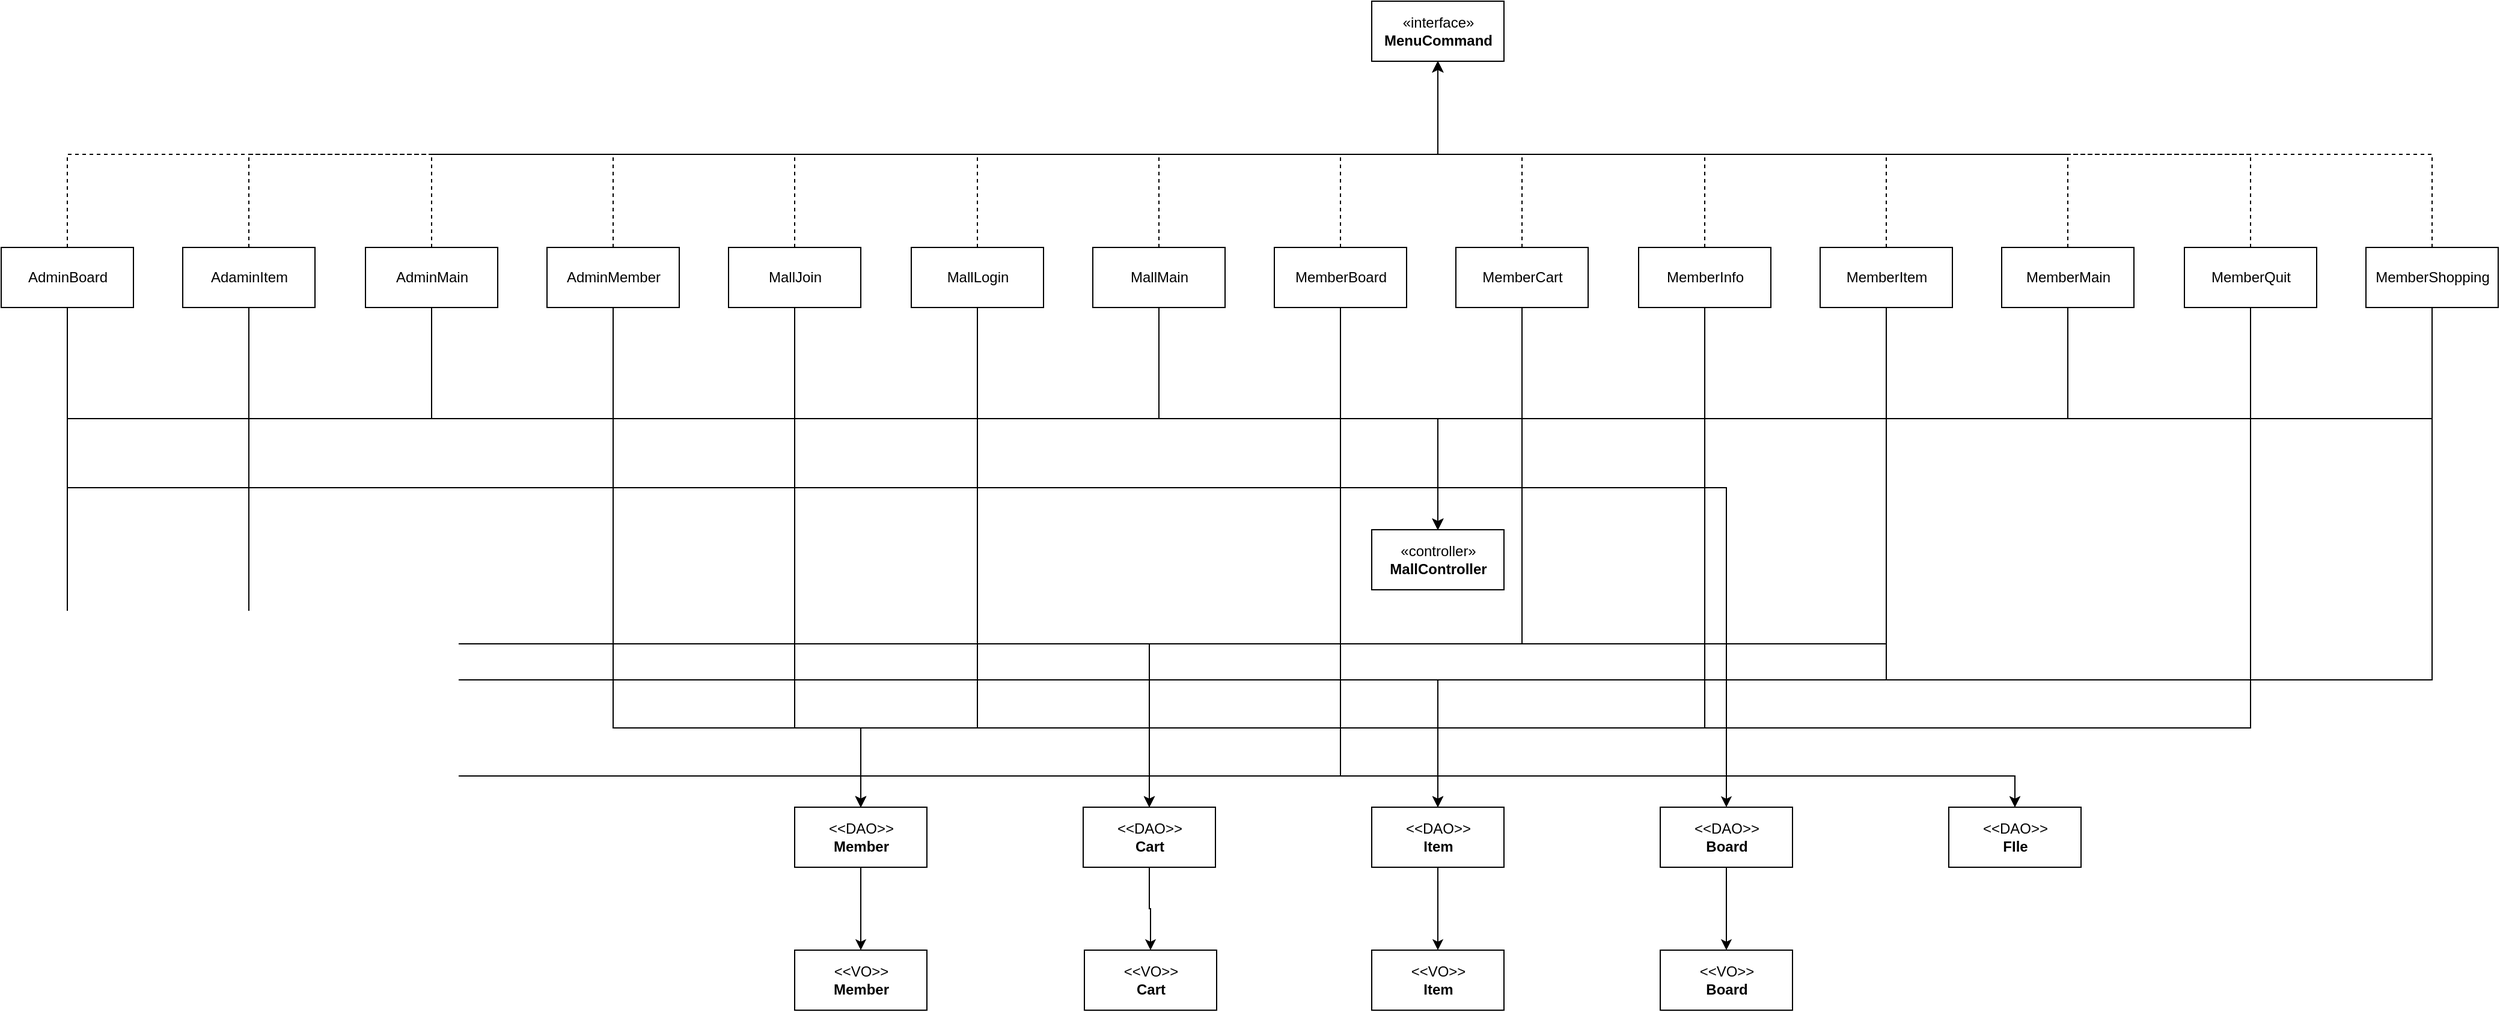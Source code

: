 <mxfile version="20.8.3" type="device"><diagram id="C5RBs43oDa-KdzZeNtuy" name="Page-1"><mxGraphModel dx="2049" dy="1126" grid="1" gridSize="10" guides="1" tooltips="1" connect="1" arrows="1" fold="1" page="1" pageScale="1" pageWidth="827" pageHeight="1169" math="0" shadow="0"><root><mxCell id="WIyWlLk6GJQsqaUBKTNV-0"/><mxCell id="WIyWlLk6GJQsqaUBKTNV-1" parent="WIyWlLk6GJQsqaUBKTNV-0"/><mxCell id="x0KFIXm1l7Kb10hC2Vwd-1" value="«interface»&lt;br&gt;&lt;b&gt;MenuCommand&lt;br&gt;&lt;/b&gt;" style="html=1;movable=1;resizable=1;rotatable=1;deletable=1;editable=1;connectable=1;" vertex="1" parent="WIyWlLk6GJQsqaUBKTNV-1"><mxGeometry x="1170" y="95" width="110" height="50" as="geometry"/></mxCell><mxCell id="x0KFIXm1l7Kb10hC2Vwd-58" style="edgeStyle=orthogonalEdgeStyle;rounded=0;orthogonalLoop=1;jettySize=auto;html=1;exitX=0.5;exitY=0;exitDx=0;exitDy=0;entryX=0.5;entryY=1;entryDx=0;entryDy=0;dashed=1;" edge="1" parent="WIyWlLk6GJQsqaUBKTNV-1" source="x0KFIXm1l7Kb10hC2Vwd-2" target="x0KFIXm1l7Kb10hC2Vwd-1"><mxGeometry relative="1" as="geometry"/></mxCell><mxCell id="x0KFIXm1l7Kb10hC2Vwd-82" style="edgeStyle=orthogonalEdgeStyle;rounded=0;orthogonalLoop=1;jettySize=auto;html=1;exitX=0.5;exitY=1;exitDx=0;exitDy=0;" edge="1" parent="WIyWlLk6GJQsqaUBKTNV-1" source="x0KFIXm1l7Kb10hC2Vwd-2" target="x0KFIXm1l7Kb10hC2Vwd-54"><mxGeometry relative="1" as="geometry"/></mxCell><mxCell id="x0KFIXm1l7Kb10hC2Vwd-102" style="edgeStyle=orthogonalEdgeStyle;rounded=0;orthogonalLoop=1;jettySize=auto;html=1;exitX=0.5;exitY=1;exitDx=0;exitDy=0;" edge="1" parent="WIyWlLk6GJQsqaUBKTNV-1" source="x0KFIXm1l7Kb10hC2Vwd-2" target="x0KFIXm1l7Kb10hC2Vwd-44"><mxGeometry relative="1" as="geometry"><Array as="points"><mxPoint x="236" y="630"/><mxPoint x="985" y="630"/></Array></mxGeometry></mxCell><mxCell id="x0KFIXm1l7Kb10hC2Vwd-103" style="edgeStyle=orthogonalEdgeStyle;rounded=0;orthogonalLoop=1;jettySize=auto;html=1;exitX=0.5;exitY=1;exitDx=0;exitDy=0;" edge="1" parent="WIyWlLk6GJQsqaUBKTNV-1" source="x0KFIXm1l7Kb10hC2Vwd-2" target="x0KFIXm1l7Kb10hC2Vwd-45"><mxGeometry relative="1" as="geometry"><Array as="points"><mxPoint x="236" y="660"/><mxPoint x="1225" y="660"/></Array></mxGeometry></mxCell><mxCell id="x0KFIXm1l7Kb10hC2Vwd-2" value="AdaminItem" style="html=1;" vertex="1" parent="WIyWlLk6GJQsqaUBKTNV-1"><mxGeometry x="181" y="300" width="110" height="50" as="geometry"/></mxCell><mxCell id="x0KFIXm1l7Kb10hC2Vwd-7" value="&amp;lt;&amp;lt;VO&amp;gt;&amp;gt;&lt;br&gt;&lt;b&gt;Member&lt;/b&gt;" style="html=1;" vertex="1" parent="WIyWlLk6GJQsqaUBKTNV-1"><mxGeometry x="690" y="885" width="110" height="50" as="geometry"/></mxCell><mxCell id="x0KFIXm1l7Kb10hC2Vwd-8" value="&amp;lt;&amp;lt;VO&amp;gt;&amp;gt;&lt;br&gt;&lt;b&gt;Cart&lt;/b&gt;" style="html=1;" vertex="1" parent="WIyWlLk6GJQsqaUBKTNV-1"><mxGeometry x="931" y="885" width="110" height="50" as="geometry"/></mxCell><mxCell id="x0KFIXm1l7Kb10hC2Vwd-9" value="&amp;lt;&amp;lt;VO&amp;gt;&amp;gt;&lt;br&gt;&lt;b&gt;Item&lt;/b&gt;" style="html=1;" vertex="1" parent="WIyWlLk6GJQsqaUBKTNV-1"><mxGeometry x="1170" y="885" width="110" height="50" as="geometry"/></mxCell><mxCell id="x0KFIXm1l7Kb10hC2Vwd-10" value="&amp;lt;&amp;lt;VO&amp;gt;&amp;gt;&lt;br&gt;&lt;b&gt;Board&lt;/b&gt;" style="html=1;" vertex="1" parent="WIyWlLk6GJQsqaUBKTNV-1"><mxGeometry x="1410" y="885" width="110" height="50" as="geometry"/></mxCell><mxCell id="x0KFIXm1l7Kb10hC2Vwd-72" style="edgeStyle=orthogonalEdgeStyle;rounded=0;orthogonalLoop=1;jettySize=auto;html=1;exitX=0.5;exitY=0;exitDx=0;exitDy=0;entryX=0.5;entryY=1;entryDx=0;entryDy=0;dashed=1;" edge="1" parent="WIyWlLk6GJQsqaUBKTNV-1" source="x0KFIXm1l7Kb10hC2Vwd-11" target="x0KFIXm1l7Kb10hC2Vwd-1"><mxGeometry relative="1" as="geometry"/></mxCell><mxCell id="x0KFIXm1l7Kb10hC2Vwd-83" style="edgeStyle=orthogonalEdgeStyle;rounded=0;orthogonalLoop=1;jettySize=auto;html=1;exitX=0.5;exitY=1;exitDx=0;exitDy=0;" edge="1" parent="WIyWlLk6GJQsqaUBKTNV-1" source="x0KFIXm1l7Kb10hC2Vwd-11" target="x0KFIXm1l7Kb10hC2Vwd-54"><mxGeometry relative="1" as="geometry"/></mxCell><mxCell id="x0KFIXm1l7Kb10hC2Vwd-11" value="AdminMain" style="html=1;" vertex="1" parent="WIyWlLk6GJQsqaUBKTNV-1"><mxGeometry x="333" y="300" width="110" height="50" as="geometry"/></mxCell><mxCell id="x0KFIXm1l7Kb10hC2Vwd-73" style="edgeStyle=orthogonalEdgeStyle;rounded=0;orthogonalLoop=1;jettySize=auto;html=1;exitX=0.5;exitY=0;exitDx=0;exitDy=0;dashed=1;" edge="1" parent="WIyWlLk6GJQsqaUBKTNV-1" source="x0KFIXm1l7Kb10hC2Vwd-18" target="x0KFIXm1l7Kb10hC2Vwd-1"><mxGeometry relative="1" as="geometry"/></mxCell><mxCell id="x0KFIXm1l7Kb10hC2Vwd-84" style="edgeStyle=orthogonalEdgeStyle;rounded=0;orthogonalLoop=1;jettySize=auto;html=1;exitX=0.5;exitY=1;exitDx=0;exitDy=0;" edge="1" parent="WIyWlLk6GJQsqaUBKTNV-1" source="x0KFIXm1l7Kb10hC2Vwd-18" target="x0KFIXm1l7Kb10hC2Vwd-54"><mxGeometry relative="1" as="geometry"/></mxCell><mxCell id="x0KFIXm1l7Kb10hC2Vwd-104" style="edgeStyle=orthogonalEdgeStyle;rounded=0;orthogonalLoop=1;jettySize=auto;html=1;exitX=0.5;exitY=1;exitDx=0;exitDy=0;" edge="1" parent="WIyWlLk6GJQsqaUBKTNV-1" source="x0KFIXm1l7Kb10hC2Vwd-18" target="x0KFIXm1l7Kb10hC2Vwd-43"><mxGeometry relative="1" as="geometry"><Array as="points"><mxPoint x="539" y="700"/><mxPoint x="745" y="700"/></Array></mxGeometry></mxCell><mxCell id="x0KFIXm1l7Kb10hC2Vwd-18" value="AdminMember" style="html=1;" vertex="1" parent="WIyWlLk6GJQsqaUBKTNV-1"><mxGeometry x="484" y="300" width="110" height="50" as="geometry"/></mxCell><mxCell id="x0KFIXm1l7Kb10hC2Vwd-65" style="edgeStyle=orthogonalEdgeStyle;rounded=0;orthogonalLoop=1;jettySize=auto;html=1;exitX=0.5;exitY=0;exitDx=0;exitDy=0;dashed=1;" edge="1" parent="WIyWlLk6GJQsqaUBKTNV-1" source="x0KFIXm1l7Kb10hC2Vwd-19" target="x0KFIXm1l7Kb10hC2Vwd-1"><mxGeometry relative="1" as="geometry"/></mxCell><mxCell id="x0KFIXm1l7Kb10hC2Vwd-86" style="edgeStyle=orthogonalEdgeStyle;rounded=0;orthogonalLoop=1;jettySize=auto;html=1;exitX=0.5;exitY=1;exitDx=0;exitDy=0;" edge="1" parent="WIyWlLk6GJQsqaUBKTNV-1" source="x0KFIXm1l7Kb10hC2Vwd-19" target="x0KFIXm1l7Kb10hC2Vwd-54"><mxGeometry relative="1" as="geometry"/></mxCell><mxCell id="x0KFIXm1l7Kb10hC2Vwd-105" style="edgeStyle=orthogonalEdgeStyle;rounded=0;orthogonalLoop=1;jettySize=auto;html=1;exitX=0.5;exitY=1;exitDx=0;exitDy=0;" edge="1" parent="WIyWlLk6GJQsqaUBKTNV-1" source="x0KFIXm1l7Kb10hC2Vwd-19" target="x0KFIXm1l7Kb10hC2Vwd-43"><mxGeometry relative="1" as="geometry"><Array as="points"><mxPoint x="842" y="700"/><mxPoint x="745" y="700"/></Array></mxGeometry></mxCell><mxCell id="x0KFIXm1l7Kb10hC2Vwd-19" value="MallLogin" style="html=1;" vertex="1" parent="WIyWlLk6GJQsqaUBKTNV-1"><mxGeometry x="787" y="300" width="110" height="50" as="geometry"/></mxCell><mxCell id="x0KFIXm1l7Kb10hC2Vwd-56" style="edgeStyle=orthogonalEdgeStyle;rounded=0;orthogonalLoop=1;jettySize=auto;html=1;exitX=0.5;exitY=0;exitDx=0;exitDy=0;entryX=0.5;entryY=1;entryDx=0;entryDy=0;dashed=1;" edge="1" parent="WIyWlLk6GJQsqaUBKTNV-1" source="x0KFIXm1l7Kb10hC2Vwd-27" target="x0KFIXm1l7Kb10hC2Vwd-1"><mxGeometry relative="1" as="geometry"/></mxCell><mxCell id="x0KFIXm1l7Kb10hC2Vwd-81" style="edgeStyle=orthogonalEdgeStyle;rounded=0;orthogonalLoop=1;jettySize=auto;html=1;exitX=0.5;exitY=1;exitDx=0;exitDy=0;entryX=0.5;entryY=0;entryDx=0;entryDy=0;" edge="1" parent="WIyWlLk6GJQsqaUBKTNV-1" source="x0KFIXm1l7Kb10hC2Vwd-27" target="x0KFIXm1l7Kb10hC2Vwd-54"><mxGeometry relative="1" as="geometry"/></mxCell><mxCell id="x0KFIXm1l7Kb10hC2Vwd-100" style="edgeStyle=orthogonalEdgeStyle;rounded=0;orthogonalLoop=1;jettySize=auto;html=1;exitX=0.5;exitY=1;exitDx=0;exitDy=0;" edge="1" parent="WIyWlLk6GJQsqaUBKTNV-1" source="x0KFIXm1l7Kb10hC2Vwd-27" target="x0KFIXm1l7Kb10hC2Vwd-46"><mxGeometry relative="1" as="geometry"><Array as="points"><mxPoint x="85" y="500"/><mxPoint x="1465" y="500"/></Array></mxGeometry></mxCell><mxCell id="x0KFIXm1l7Kb10hC2Vwd-101" style="edgeStyle=orthogonalEdgeStyle;rounded=0;orthogonalLoop=1;jettySize=auto;html=1;exitX=0.5;exitY=1;exitDx=0;exitDy=0;" edge="1" parent="WIyWlLk6GJQsqaUBKTNV-1" source="x0KFIXm1l7Kb10hC2Vwd-27" target="x0KFIXm1l7Kb10hC2Vwd-47"><mxGeometry relative="1" as="geometry"><Array as="points"><mxPoint x="85" y="740"/><mxPoint x="1705" y="740"/></Array></mxGeometry></mxCell><mxCell id="x0KFIXm1l7Kb10hC2Vwd-27" value="AdminBoard" style="html=1;" vertex="1" parent="WIyWlLk6GJQsqaUBKTNV-1"><mxGeometry x="30" y="300" width="110" height="50" as="geometry"/></mxCell><mxCell id="x0KFIXm1l7Kb10hC2Vwd-63" style="edgeStyle=orthogonalEdgeStyle;rounded=0;orthogonalLoop=1;jettySize=auto;html=1;exitX=0.5;exitY=0;exitDx=0;exitDy=0;entryX=0.5;entryY=1;entryDx=0;entryDy=0;dashed=1;" edge="1" parent="WIyWlLk6GJQsqaUBKTNV-1" source="x0KFIXm1l7Kb10hC2Vwd-34" target="x0KFIXm1l7Kb10hC2Vwd-1"><mxGeometry relative="1" as="geometry"/></mxCell><mxCell id="x0KFIXm1l7Kb10hC2Vwd-85" style="edgeStyle=orthogonalEdgeStyle;rounded=0;orthogonalLoop=1;jettySize=auto;html=1;exitX=0.5;exitY=1;exitDx=0;exitDy=0;" edge="1" parent="WIyWlLk6GJQsqaUBKTNV-1" source="x0KFIXm1l7Kb10hC2Vwd-34" target="x0KFIXm1l7Kb10hC2Vwd-54"><mxGeometry relative="1" as="geometry"/></mxCell><mxCell id="x0KFIXm1l7Kb10hC2Vwd-106" style="edgeStyle=orthogonalEdgeStyle;rounded=0;orthogonalLoop=1;jettySize=auto;html=1;exitX=0.5;exitY=1;exitDx=0;exitDy=0;" edge="1" parent="WIyWlLk6GJQsqaUBKTNV-1" source="x0KFIXm1l7Kb10hC2Vwd-34" target="x0KFIXm1l7Kb10hC2Vwd-43"><mxGeometry relative="1" as="geometry"><Array as="points"><mxPoint x="690" y="700"/><mxPoint x="745" y="700"/></Array></mxGeometry></mxCell><mxCell id="x0KFIXm1l7Kb10hC2Vwd-34" value="MallJoin" style="html=1;" vertex="1" parent="WIyWlLk6GJQsqaUBKTNV-1"><mxGeometry x="635" y="300" width="110" height="50" as="geometry"/></mxCell><mxCell id="x0KFIXm1l7Kb10hC2Vwd-67" style="edgeStyle=orthogonalEdgeStyle;rounded=0;orthogonalLoop=1;jettySize=auto;html=1;exitX=0.5;exitY=0;exitDx=0;exitDy=0;dashed=1;" edge="1" parent="WIyWlLk6GJQsqaUBKTNV-1" source="x0KFIXm1l7Kb10hC2Vwd-35" target="x0KFIXm1l7Kb10hC2Vwd-1"><mxGeometry relative="1" as="geometry"/></mxCell><mxCell id="x0KFIXm1l7Kb10hC2Vwd-87" style="edgeStyle=orthogonalEdgeStyle;rounded=0;orthogonalLoop=1;jettySize=auto;html=1;exitX=0.5;exitY=1;exitDx=0;exitDy=0;" edge="1" parent="WIyWlLk6GJQsqaUBKTNV-1" source="x0KFIXm1l7Kb10hC2Vwd-35" target="x0KFIXm1l7Kb10hC2Vwd-54"><mxGeometry relative="1" as="geometry"/></mxCell><mxCell id="x0KFIXm1l7Kb10hC2Vwd-35" value="MallMain" style="html=1;" vertex="1" parent="WIyWlLk6GJQsqaUBKTNV-1"><mxGeometry x="938" y="300" width="110" height="50" as="geometry"/></mxCell><mxCell id="x0KFIXm1l7Kb10hC2Vwd-74" style="edgeStyle=orthogonalEdgeStyle;rounded=0;orthogonalLoop=1;jettySize=auto;html=1;exitX=0.5;exitY=0;exitDx=0;exitDy=0;dashed=1;" edge="1" parent="WIyWlLk6GJQsqaUBKTNV-1" source="x0KFIXm1l7Kb10hC2Vwd-36" target="x0KFIXm1l7Kb10hC2Vwd-1"><mxGeometry relative="1" as="geometry"/></mxCell><mxCell id="x0KFIXm1l7Kb10hC2Vwd-88" style="edgeStyle=orthogonalEdgeStyle;rounded=0;orthogonalLoop=1;jettySize=auto;html=1;exitX=0.5;exitY=1;exitDx=0;exitDy=0;" edge="1" parent="WIyWlLk6GJQsqaUBKTNV-1" source="x0KFIXm1l7Kb10hC2Vwd-36" target="x0KFIXm1l7Kb10hC2Vwd-54"><mxGeometry relative="1" as="geometry"/></mxCell><mxCell id="x0KFIXm1l7Kb10hC2Vwd-107" style="edgeStyle=orthogonalEdgeStyle;rounded=0;orthogonalLoop=1;jettySize=auto;html=1;exitX=0.5;exitY=1;exitDx=0;exitDy=0;" edge="1" parent="WIyWlLk6GJQsqaUBKTNV-1" source="x0KFIXm1l7Kb10hC2Vwd-36" target="x0KFIXm1l7Kb10hC2Vwd-47"><mxGeometry relative="1" as="geometry"><Array as="points"><mxPoint x="1144" y="740"/><mxPoint x="1705" y="740"/></Array></mxGeometry></mxCell><mxCell id="x0KFIXm1l7Kb10hC2Vwd-108" style="edgeStyle=orthogonalEdgeStyle;rounded=0;orthogonalLoop=1;jettySize=auto;html=1;exitX=0.5;exitY=1;exitDx=0;exitDy=0;entryX=0.5;entryY=0;entryDx=0;entryDy=0;" edge="1" parent="WIyWlLk6GJQsqaUBKTNV-1" source="x0KFIXm1l7Kb10hC2Vwd-36" target="x0KFIXm1l7Kb10hC2Vwd-43"><mxGeometry relative="1" as="geometry"><Array as="points"><mxPoint x="1144" y="700"/><mxPoint x="745" y="700"/></Array></mxGeometry></mxCell><mxCell id="x0KFIXm1l7Kb10hC2Vwd-36" value="MemberBoard" style="html=1;" vertex="1" parent="WIyWlLk6GJQsqaUBKTNV-1"><mxGeometry x="1089" y="300" width="110" height="50" as="geometry"/></mxCell><mxCell id="x0KFIXm1l7Kb10hC2Vwd-76" style="edgeStyle=orthogonalEdgeStyle;rounded=0;orthogonalLoop=1;jettySize=auto;html=1;exitX=0.5;exitY=0;exitDx=0;exitDy=0;entryX=0.5;entryY=1;entryDx=0;entryDy=0;dashed=1;" edge="1" parent="WIyWlLk6GJQsqaUBKTNV-1" source="x0KFIXm1l7Kb10hC2Vwd-37" target="x0KFIXm1l7Kb10hC2Vwd-1"><mxGeometry relative="1" as="geometry"/></mxCell><mxCell id="x0KFIXm1l7Kb10hC2Vwd-90" style="edgeStyle=orthogonalEdgeStyle;rounded=0;orthogonalLoop=1;jettySize=auto;html=1;exitX=0.5;exitY=1;exitDx=0;exitDy=0;" edge="1" parent="WIyWlLk6GJQsqaUBKTNV-1" source="x0KFIXm1l7Kb10hC2Vwd-37" target="x0KFIXm1l7Kb10hC2Vwd-54"><mxGeometry relative="1" as="geometry"/></mxCell><mxCell id="x0KFIXm1l7Kb10hC2Vwd-110" style="edgeStyle=orthogonalEdgeStyle;rounded=0;orthogonalLoop=1;jettySize=auto;html=1;exitX=0.5;exitY=1;exitDx=0;exitDy=0;entryX=0.5;entryY=0;entryDx=0;entryDy=0;" edge="1" parent="WIyWlLk6GJQsqaUBKTNV-1" source="x0KFIXm1l7Kb10hC2Vwd-37" target="x0KFIXm1l7Kb10hC2Vwd-43"><mxGeometry relative="1" as="geometry"><Array as="points"><mxPoint x="1447" y="700"/><mxPoint x="745" y="700"/></Array></mxGeometry></mxCell><mxCell id="x0KFIXm1l7Kb10hC2Vwd-37" value="MemberInfo" style="html=1;" vertex="1" parent="WIyWlLk6GJQsqaUBKTNV-1"><mxGeometry x="1392" y="300" width="110" height="50" as="geometry"/></mxCell><mxCell id="x0KFIXm1l7Kb10hC2Vwd-75" style="edgeStyle=orthogonalEdgeStyle;rounded=0;orthogonalLoop=1;jettySize=auto;html=1;exitX=0.5;exitY=0;exitDx=0;exitDy=0;dashed=1;" edge="1" parent="WIyWlLk6GJQsqaUBKTNV-1" source="x0KFIXm1l7Kb10hC2Vwd-38" target="x0KFIXm1l7Kb10hC2Vwd-1"><mxGeometry relative="1" as="geometry"/></mxCell><mxCell id="x0KFIXm1l7Kb10hC2Vwd-89" style="edgeStyle=orthogonalEdgeStyle;rounded=0;orthogonalLoop=1;jettySize=auto;html=1;exitX=0.5;exitY=1;exitDx=0;exitDy=0;" edge="1" parent="WIyWlLk6GJQsqaUBKTNV-1" source="x0KFIXm1l7Kb10hC2Vwd-38" target="x0KFIXm1l7Kb10hC2Vwd-54"><mxGeometry relative="1" as="geometry"/></mxCell><mxCell id="x0KFIXm1l7Kb10hC2Vwd-109" style="edgeStyle=orthogonalEdgeStyle;rounded=0;orthogonalLoop=1;jettySize=auto;html=1;exitX=0.5;exitY=1;exitDx=0;exitDy=0;" edge="1" parent="WIyWlLk6GJQsqaUBKTNV-1" source="x0KFIXm1l7Kb10hC2Vwd-38" target="x0KFIXm1l7Kb10hC2Vwd-44"><mxGeometry relative="1" as="geometry"><Array as="points"><mxPoint x="1295" y="630"/><mxPoint x="985" y="630"/></Array></mxGeometry></mxCell><mxCell id="x0KFIXm1l7Kb10hC2Vwd-38" value="MemberCart" style="html=1;" vertex="1" parent="WIyWlLk6GJQsqaUBKTNV-1"><mxGeometry x="1240" y="300" width="110" height="50" as="geometry"/></mxCell><mxCell id="x0KFIXm1l7Kb10hC2Vwd-77" style="edgeStyle=orthogonalEdgeStyle;rounded=0;orthogonalLoop=1;jettySize=auto;html=1;exitX=0.5;exitY=0;exitDx=0;exitDy=0;dashed=1;" edge="1" parent="WIyWlLk6GJQsqaUBKTNV-1" source="x0KFIXm1l7Kb10hC2Vwd-39" target="x0KFIXm1l7Kb10hC2Vwd-1"><mxGeometry relative="1" as="geometry"/></mxCell><mxCell id="x0KFIXm1l7Kb10hC2Vwd-91" style="edgeStyle=orthogonalEdgeStyle;rounded=0;orthogonalLoop=1;jettySize=auto;html=1;exitX=0.5;exitY=1;exitDx=0;exitDy=0;" edge="1" parent="WIyWlLk6GJQsqaUBKTNV-1" source="x0KFIXm1l7Kb10hC2Vwd-39" target="x0KFIXm1l7Kb10hC2Vwd-54"><mxGeometry relative="1" as="geometry"/></mxCell><mxCell id="x0KFIXm1l7Kb10hC2Vwd-112" style="edgeStyle=orthogonalEdgeStyle;rounded=0;orthogonalLoop=1;jettySize=auto;html=1;exitX=0.5;exitY=1;exitDx=0;exitDy=0;entryX=0.5;entryY=0;entryDx=0;entryDy=0;" edge="1" parent="WIyWlLk6GJQsqaUBKTNV-1" source="x0KFIXm1l7Kb10hC2Vwd-39" target="x0KFIXm1l7Kb10hC2Vwd-44"><mxGeometry relative="1" as="geometry"><Array as="points"><mxPoint x="1598" y="630"/><mxPoint x="985" y="630"/></Array></mxGeometry></mxCell><mxCell id="x0KFIXm1l7Kb10hC2Vwd-113" style="edgeStyle=orthogonalEdgeStyle;rounded=0;orthogonalLoop=1;jettySize=auto;html=1;exitX=0.5;exitY=1;exitDx=0;exitDy=0;entryX=0.5;entryY=0;entryDx=0;entryDy=0;" edge="1" parent="WIyWlLk6GJQsqaUBKTNV-1" source="x0KFIXm1l7Kb10hC2Vwd-39" target="x0KFIXm1l7Kb10hC2Vwd-45"><mxGeometry relative="1" as="geometry"><Array as="points"><mxPoint x="1598" y="660"/><mxPoint x="1225" y="660"/></Array></mxGeometry></mxCell><mxCell id="x0KFIXm1l7Kb10hC2Vwd-39" value="MemberItem" style="html=1;" vertex="1" parent="WIyWlLk6GJQsqaUBKTNV-1"><mxGeometry x="1543" y="300" width="110" height="50" as="geometry"/></mxCell><mxCell id="x0KFIXm1l7Kb10hC2Vwd-78" style="edgeStyle=orthogonalEdgeStyle;rounded=0;orthogonalLoop=1;jettySize=auto;html=1;exitX=0.5;exitY=0;exitDx=0;exitDy=0;dashed=1;" edge="1" parent="WIyWlLk6GJQsqaUBKTNV-1" source="x0KFIXm1l7Kb10hC2Vwd-40" target="x0KFIXm1l7Kb10hC2Vwd-1"><mxGeometry relative="1" as="geometry"/></mxCell><mxCell id="x0KFIXm1l7Kb10hC2Vwd-92" style="edgeStyle=orthogonalEdgeStyle;rounded=0;orthogonalLoop=1;jettySize=auto;html=1;exitX=0.5;exitY=1;exitDx=0;exitDy=0;" edge="1" parent="WIyWlLk6GJQsqaUBKTNV-1" source="x0KFIXm1l7Kb10hC2Vwd-40" target="x0KFIXm1l7Kb10hC2Vwd-54"><mxGeometry relative="1" as="geometry"/></mxCell><mxCell id="x0KFIXm1l7Kb10hC2Vwd-40" value="MemberMain" style="html=1;" vertex="1" parent="WIyWlLk6GJQsqaUBKTNV-1"><mxGeometry x="1694" y="300" width="110" height="50" as="geometry"/></mxCell><mxCell id="x0KFIXm1l7Kb10hC2Vwd-79" style="edgeStyle=orthogonalEdgeStyle;rounded=0;orthogonalLoop=1;jettySize=auto;html=1;exitX=0.5;exitY=0;exitDx=0;exitDy=0;dashed=1;" edge="1" parent="WIyWlLk6GJQsqaUBKTNV-1" source="x0KFIXm1l7Kb10hC2Vwd-41" target="x0KFIXm1l7Kb10hC2Vwd-1"><mxGeometry relative="1" as="geometry"/></mxCell><mxCell id="x0KFIXm1l7Kb10hC2Vwd-93" style="edgeStyle=orthogonalEdgeStyle;rounded=0;orthogonalLoop=1;jettySize=auto;html=1;exitX=0.5;exitY=1;exitDx=0;exitDy=0;" edge="1" parent="WIyWlLk6GJQsqaUBKTNV-1" source="x0KFIXm1l7Kb10hC2Vwd-41" target="x0KFIXm1l7Kb10hC2Vwd-54"><mxGeometry relative="1" as="geometry"/></mxCell><mxCell id="x0KFIXm1l7Kb10hC2Vwd-114" style="edgeStyle=orthogonalEdgeStyle;rounded=0;orthogonalLoop=1;jettySize=auto;html=1;exitX=0.5;exitY=1;exitDx=0;exitDy=0;" edge="1" parent="WIyWlLk6GJQsqaUBKTNV-1" source="x0KFIXm1l7Kb10hC2Vwd-41" target="x0KFIXm1l7Kb10hC2Vwd-43"><mxGeometry relative="1" as="geometry"><Array as="points"><mxPoint x="1901" y="700"/><mxPoint x="745" y="700"/></Array></mxGeometry></mxCell><mxCell id="x0KFIXm1l7Kb10hC2Vwd-41" value="MemberQuit" style="html=1;" vertex="1" parent="WIyWlLk6GJQsqaUBKTNV-1"><mxGeometry x="1846" y="300" width="110" height="50" as="geometry"/></mxCell><mxCell id="x0KFIXm1l7Kb10hC2Vwd-80" style="edgeStyle=orthogonalEdgeStyle;rounded=0;orthogonalLoop=1;jettySize=auto;html=1;exitX=0.5;exitY=0;exitDx=0;exitDy=0;dashed=1;" edge="1" parent="WIyWlLk6GJQsqaUBKTNV-1" source="x0KFIXm1l7Kb10hC2Vwd-42" target="x0KFIXm1l7Kb10hC2Vwd-1"><mxGeometry relative="1" as="geometry"/></mxCell><mxCell id="x0KFIXm1l7Kb10hC2Vwd-94" style="edgeStyle=orthogonalEdgeStyle;rounded=0;orthogonalLoop=1;jettySize=auto;html=1;exitX=0.5;exitY=1;exitDx=0;exitDy=0;" edge="1" parent="WIyWlLk6GJQsqaUBKTNV-1" source="x0KFIXm1l7Kb10hC2Vwd-42" target="x0KFIXm1l7Kb10hC2Vwd-54"><mxGeometry relative="1" as="geometry"/></mxCell><mxCell id="x0KFIXm1l7Kb10hC2Vwd-115" style="edgeStyle=orthogonalEdgeStyle;rounded=0;orthogonalLoop=1;jettySize=auto;html=1;exitX=0.5;exitY=1;exitDx=0;exitDy=0;" edge="1" parent="WIyWlLk6GJQsqaUBKTNV-1" source="x0KFIXm1l7Kb10hC2Vwd-42" target="x0KFIXm1l7Kb10hC2Vwd-45"><mxGeometry relative="1" as="geometry"><Array as="points"><mxPoint x="2052" y="660"/><mxPoint x="1225" y="660"/></Array></mxGeometry></mxCell><mxCell id="x0KFIXm1l7Kb10hC2Vwd-42" value="MemberShopping" style="html=1;" vertex="1" parent="WIyWlLk6GJQsqaUBKTNV-1"><mxGeometry x="1997" y="300" width="110" height="50" as="geometry"/></mxCell><mxCell id="x0KFIXm1l7Kb10hC2Vwd-120" style="edgeStyle=orthogonalEdgeStyle;rounded=0;orthogonalLoop=1;jettySize=auto;html=1;exitX=0.5;exitY=1;exitDx=0;exitDy=0;entryX=0.5;entryY=0;entryDx=0;entryDy=0;" edge="1" parent="WIyWlLk6GJQsqaUBKTNV-1" source="x0KFIXm1l7Kb10hC2Vwd-43" target="x0KFIXm1l7Kb10hC2Vwd-7"><mxGeometry relative="1" as="geometry"/></mxCell><mxCell id="x0KFIXm1l7Kb10hC2Vwd-43" value="&amp;lt;&amp;lt;DAO&amp;gt;&amp;gt;&lt;br&gt;&lt;b&gt;Member&lt;/b&gt;" style="html=1;" vertex="1" parent="WIyWlLk6GJQsqaUBKTNV-1"><mxGeometry x="690" y="766" width="110" height="50" as="geometry"/></mxCell><mxCell id="x0KFIXm1l7Kb10hC2Vwd-121" style="edgeStyle=orthogonalEdgeStyle;rounded=0;orthogonalLoop=1;jettySize=auto;html=1;exitX=0.5;exitY=1;exitDx=0;exitDy=0;" edge="1" parent="WIyWlLk6GJQsqaUBKTNV-1" source="x0KFIXm1l7Kb10hC2Vwd-44" target="x0KFIXm1l7Kb10hC2Vwd-8"><mxGeometry relative="1" as="geometry"/></mxCell><mxCell id="x0KFIXm1l7Kb10hC2Vwd-44" value="&amp;lt;&amp;lt;DAO&amp;gt;&amp;gt;&lt;br&gt;&lt;b&gt;Cart&lt;/b&gt;" style="html=1;" vertex="1" parent="WIyWlLk6GJQsqaUBKTNV-1"><mxGeometry x="930" y="766" width="110" height="50" as="geometry"/></mxCell><mxCell id="x0KFIXm1l7Kb10hC2Vwd-122" style="edgeStyle=orthogonalEdgeStyle;rounded=0;orthogonalLoop=1;jettySize=auto;html=1;exitX=0.5;exitY=1;exitDx=0;exitDy=0;" edge="1" parent="WIyWlLk6GJQsqaUBKTNV-1" source="x0KFIXm1l7Kb10hC2Vwd-45" target="x0KFIXm1l7Kb10hC2Vwd-9"><mxGeometry relative="1" as="geometry"/></mxCell><mxCell id="x0KFIXm1l7Kb10hC2Vwd-45" value="&amp;lt;&amp;lt;DAO&amp;gt;&amp;gt;&lt;br&gt;&lt;b&gt;Item&lt;/b&gt;" style="html=1;" vertex="1" parent="WIyWlLk6GJQsqaUBKTNV-1"><mxGeometry x="1170" y="766" width="110" height="50" as="geometry"/></mxCell><mxCell id="x0KFIXm1l7Kb10hC2Vwd-123" style="edgeStyle=orthogonalEdgeStyle;rounded=0;orthogonalLoop=1;jettySize=auto;html=1;exitX=0.5;exitY=1;exitDx=0;exitDy=0;" edge="1" parent="WIyWlLk6GJQsqaUBKTNV-1" source="x0KFIXm1l7Kb10hC2Vwd-46" target="x0KFIXm1l7Kb10hC2Vwd-10"><mxGeometry relative="1" as="geometry"/></mxCell><mxCell id="x0KFIXm1l7Kb10hC2Vwd-46" value="&amp;lt;&amp;lt;DAO&amp;gt;&amp;gt;&lt;br&gt;&lt;b&gt;Board&lt;/b&gt;" style="html=1;" vertex="1" parent="WIyWlLk6GJQsqaUBKTNV-1"><mxGeometry x="1410" y="766" width="110" height="50" as="geometry"/></mxCell><mxCell id="x0KFIXm1l7Kb10hC2Vwd-47" value="&amp;lt;&amp;lt;DAO&amp;gt;&amp;gt;&lt;br&gt;&lt;b&gt;FIle&lt;/b&gt;" style="html=1;" vertex="1" parent="WIyWlLk6GJQsqaUBKTNV-1"><mxGeometry x="1650" y="766" width="110" height="50" as="geometry"/></mxCell><mxCell id="x0KFIXm1l7Kb10hC2Vwd-54" value="«controller»&lt;br&gt;&lt;b&gt;MallController&lt;br&gt;&lt;/b&gt;" style="html=1;movable=1;resizable=1;rotatable=1;deletable=1;editable=1;connectable=1;" vertex="1" parent="WIyWlLk6GJQsqaUBKTNV-1"><mxGeometry x="1170" y="535" width="110" height="50" as="geometry"/></mxCell></root></mxGraphModel></diagram></mxfile>